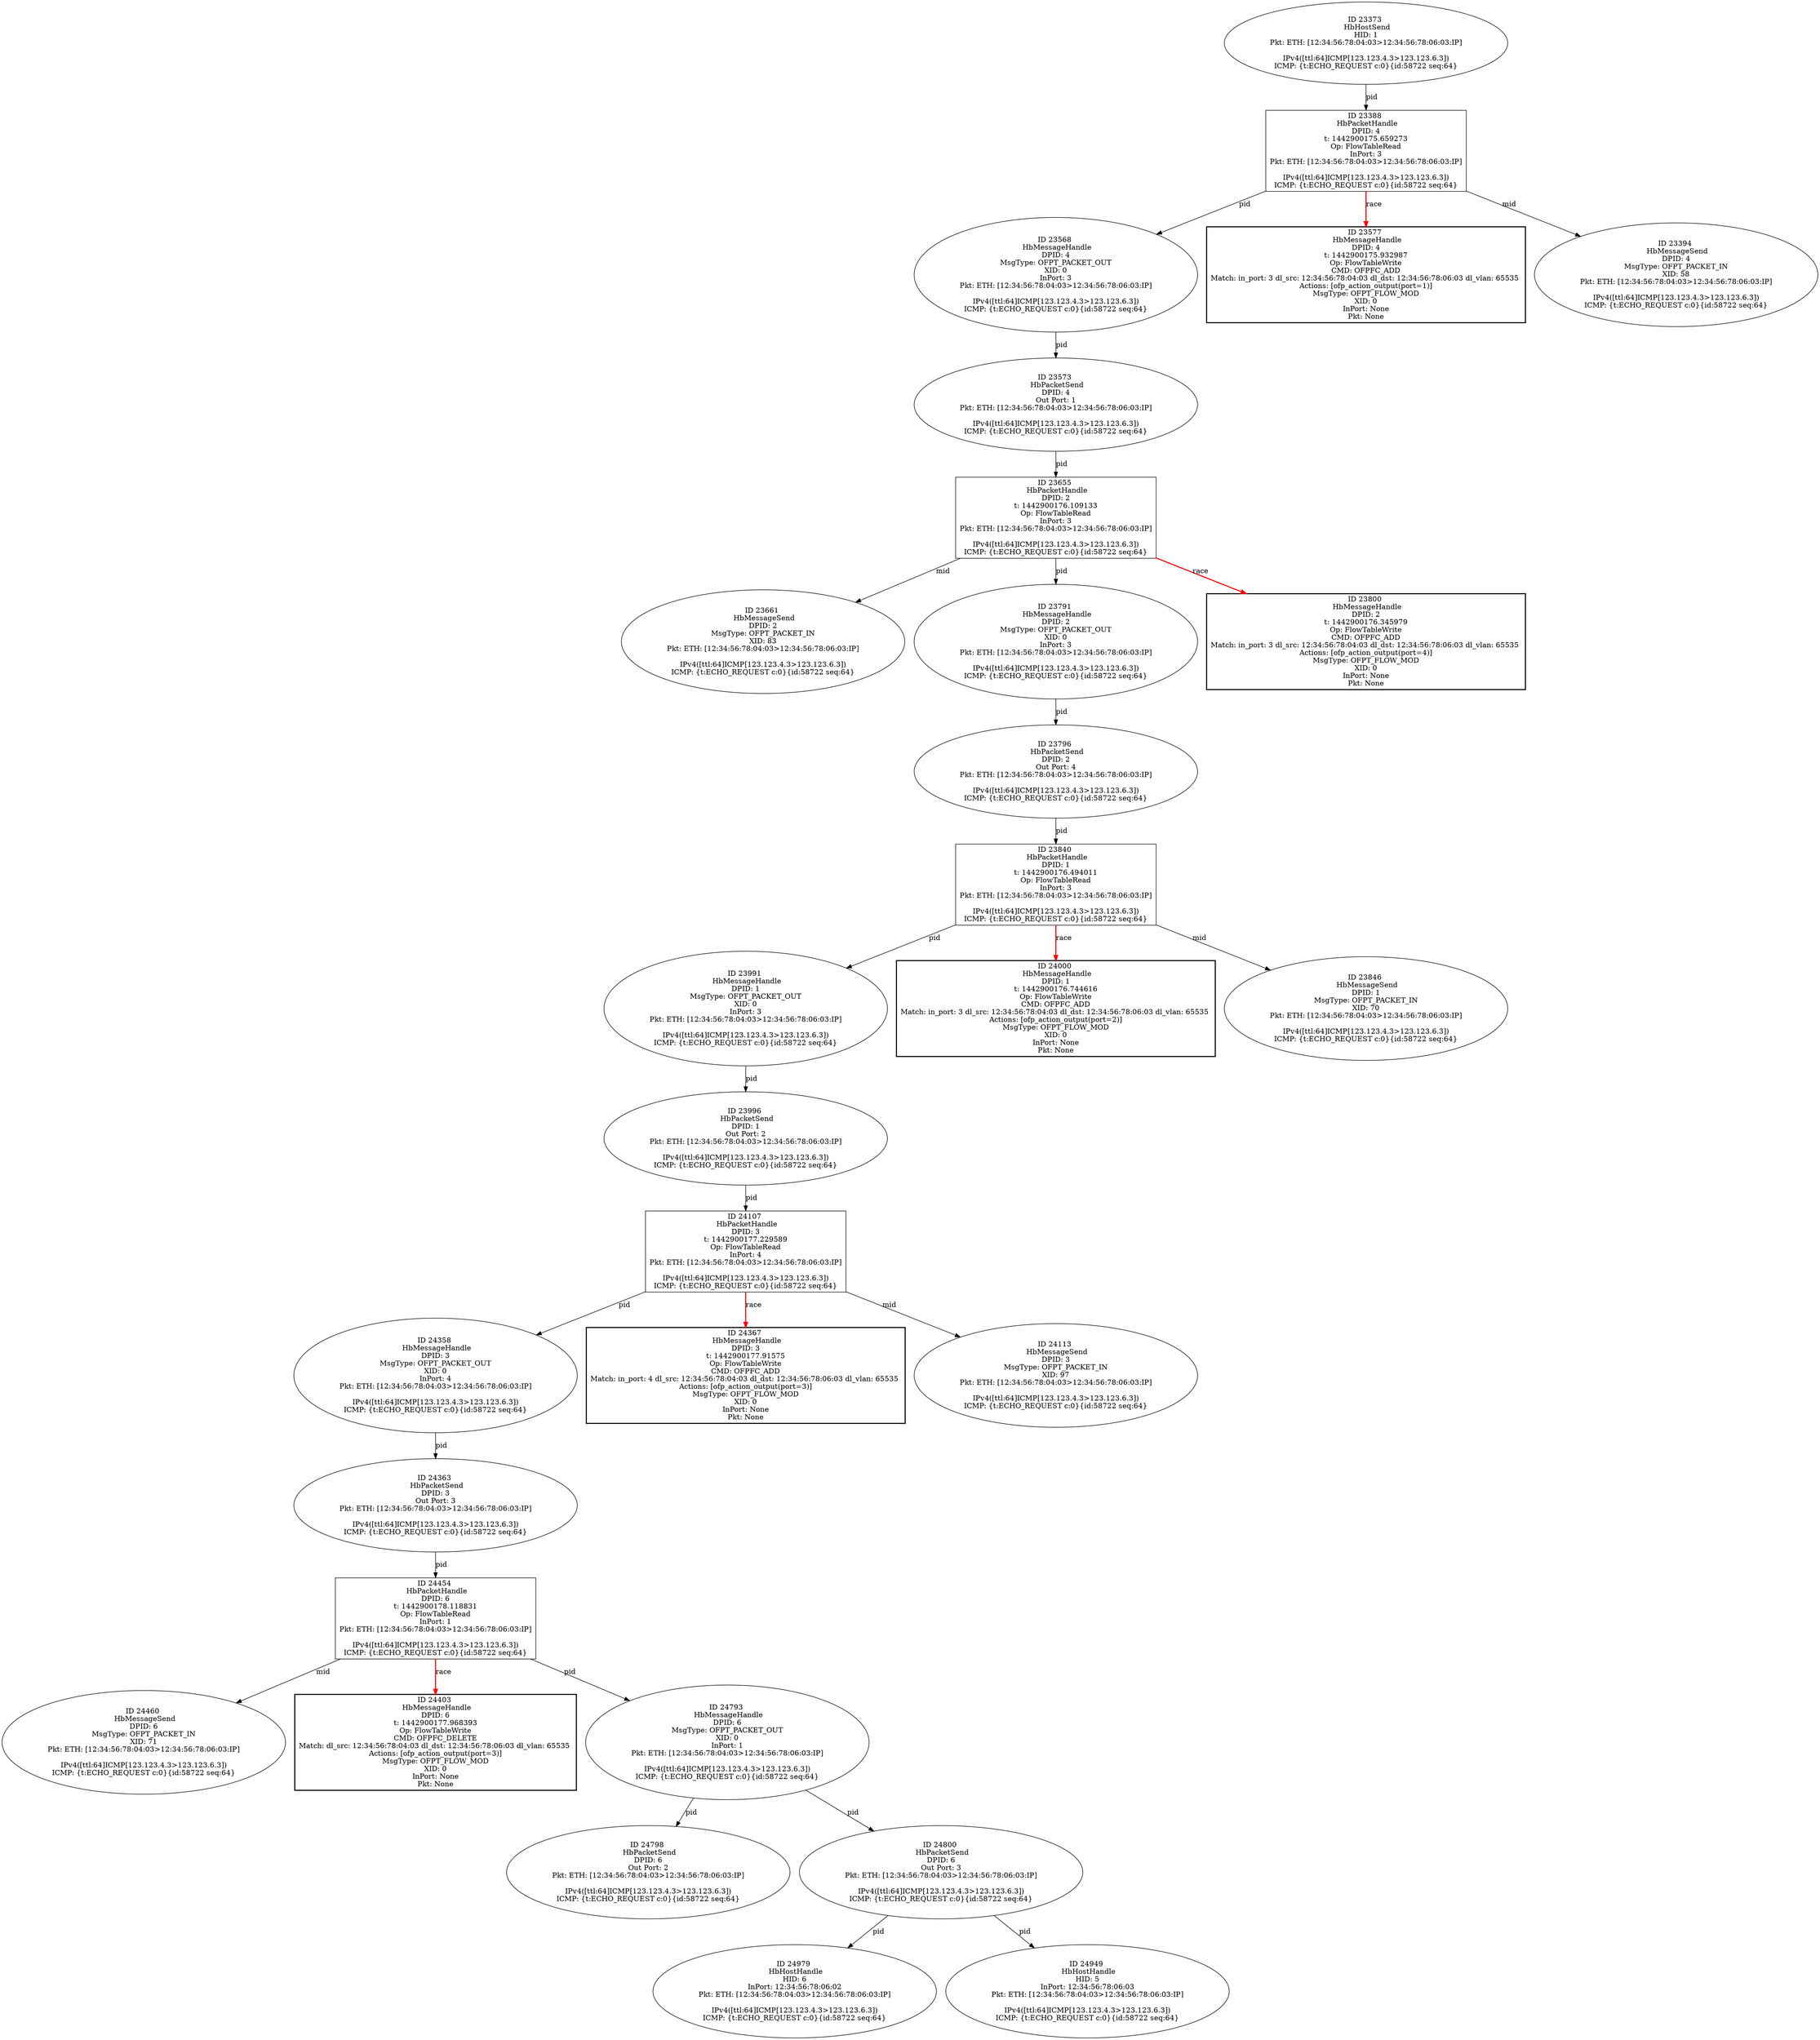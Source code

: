 strict digraph G {
24107 [shape=box, event=<hb_events.HbPacketHandle object at 0x10d0aa950>, label="ID 24107 
 HbPacketHandle
DPID: 3
t: 1442900177.229589
Op: FlowTableRead
InPort: 4
Pkt: ETH: [12:34:56:78:04:03>12:34:56:78:06:03:IP]

IPv4([ttl:64]ICMP[123.123.4.3>123.123.6.3])
ICMP: {t:ECHO_REQUEST c:0}{id:58722 seq:64}"];
24454 [shape=box, event=<hb_events.HbPacketHandle object at 0x10d1dfd90>, label="ID 24454 
 HbPacketHandle
DPID: 6
t: 1442900178.118831
Op: FlowTableRead
InPort: 1
Pkt: ETH: [12:34:56:78:04:03>12:34:56:78:06:03:IP]

IPv4([ttl:64]ICMP[123.123.4.3>123.123.6.3])
ICMP: {t:ECHO_REQUEST c:0}{id:58722 seq:64}"];
24460 [shape=oval, event=<hb_events.HbMessageSend object at 0x10d1eea50>, label="ID 24460 
 HbMessageSend
DPID: 6
MsgType: OFPT_PACKET_IN
XID: 71
Pkt: ETH: [12:34:56:78:04:03>12:34:56:78:06:03:IP]

IPv4([ttl:64]ICMP[123.123.4.3>123.123.6.3])
ICMP: {t:ECHO_REQUEST c:0}{id:58722 seq:64}"];
23568 [shape=oval, event=<hb_events.HbMessageHandle object at 0x10ce92b90>, label="ID 23568 
 HbMessageHandle
DPID: 4
MsgType: OFPT_PACKET_OUT
XID: 0
InPort: 3
Pkt: ETH: [12:34:56:78:04:03>12:34:56:78:06:03:IP]

IPv4([ttl:64]ICMP[123.123.4.3>123.123.6.3])
ICMP: {t:ECHO_REQUEST c:0}{id:58722 seq:64}"];
24979 [shape=oval, event=<hb_events.HbHostHandle object at 0x10d40fed0>, label="ID 24979 
 HbHostHandle
HID: 6
InPort: 12:34:56:78:06:02
Pkt: ETH: [12:34:56:78:04:03>12:34:56:78:06:03:IP]

IPv4([ttl:64]ICMP[123.123.4.3>123.123.6.3])
ICMP: {t:ECHO_REQUEST c:0}{id:58722 seq:64}"];
23573 [shape=oval, event=<hb_events.HbPacketSend object at 0x10ce970d0>, label="ID 23573 
 HbPacketSend
DPID: 4
Out Port: 1
Pkt: ETH: [12:34:56:78:04:03>12:34:56:78:06:03:IP]

IPv4([ttl:64]ICMP[123.123.4.3>123.123.6.3])
ICMP: {t:ECHO_REQUEST c:0}{id:58722 seq:64}"];
23577 [shape=box, style=bold, event=<hb_events.HbMessageHandle object at 0x10ce97490>, label="ID 23577 
 HbMessageHandle
DPID: 4
t: 1442900175.932987
Op: FlowTableWrite
CMD: OFPFC_ADD
Match: in_port: 3 dl_src: 12:34:56:78:04:03 dl_dst: 12:34:56:78:06:03 dl_vlan: 65535 
Actions: [ofp_action_output(port=1)]
MsgType: OFPT_FLOW_MOD
XID: 0
InPort: None
Pkt: None"];
23840 [shape=box, event=<hb_events.HbPacketHandle object at 0x10cf6dd90>, label="ID 23840 
 HbPacketHandle
DPID: 1
t: 1442900176.494011
Op: FlowTableRead
InPort: 3
Pkt: ETH: [12:34:56:78:04:03>12:34:56:78:06:03:IP]

IPv4([ttl:64]ICMP[123.123.4.3>123.123.6.3])
ICMP: {t:ECHO_REQUEST c:0}{id:58722 seq:64}"];
24358 [shape=oval, event=<hb_events.HbMessageHandle object at 0x10d17ee90>, label="ID 24358 
 HbMessageHandle
DPID: 3
MsgType: OFPT_PACKET_OUT
XID: 0
InPort: 4
Pkt: ETH: [12:34:56:78:04:03>12:34:56:78:06:03:IP]

IPv4([ttl:64]ICMP[123.123.4.3>123.123.6.3])
ICMP: {t:ECHO_REQUEST c:0}{id:58722 seq:64}"];
24363 [shape=oval, event=<hb_events.HbPacketSend object at 0x10d17e3d0>, label="ID 24363 
 HbPacketSend
DPID: 3
Out Port: 3
Pkt: ETH: [12:34:56:78:04:03>12:34:56:78:06:03:IP]

IPv4([ttl:64]ICMP[123.123.4.3>123.123.6.3])
ICMP: {t:ECHO_REQUEST c:0}{id:58722 seq:64}"];
24367 [shape=box, style=bold, event=<hb_events.HbMessageHandle object at 0x10d179e50>, label="ID 24367 
 HbMessageHandle
DPID: 3
t: 1442900177.91575
Op: FlowTableWrite
CMD: OFPFC_ADD
Match: in_port: 4 dl_src: 12:34:56:78:04:03 dl_dst: 12:34:56:78:06:03 dl_vlan: 65535 
Actions: [ofp_action_output(port=3)]
MsgType: OFPT_FLOW_MOD
XID: 0
InPort: None
Pkt: None"];
24113 [shape=oval, event=<hb_events.HbMessageSend object at 0x10d0b2090>, label="ID 24113 
 HbMessageSend
DPID: 3
MsgType: OFPT_PACKET_IN
XID: 97
Pkt: ETH: [12:34:56:78:04:03>12:34:56:78:06:03:IP]

IPv4([ttl:64]ICMP[123.123.4.3>123.123.6.3])
ICMP: {t:ECHO_REQUEST c:0}{id:58722 seq:64}"];
23991 [shape=oval, event=<hb_events.HbMessageHandle object at 0x10d008cd0>, label="ID 23991 
 HbMessageHandle
DPID: 1
MsgType: OFPT_PACKET_OUT
XID: 0
InPort: 3
Pkt: ETH: [12:34:56:78:04:03>12:34:56:78:06:03:IP]

IPv4([ttl:64]ICMP[123.123.4.3>123.123.6.3])
ICMP: {t:ECHO_REQUEST c:0}{id:58722 seq:64}"];
23996 [shape=oval, event=<hb_events.HbPacketSend object at 0x10d022c50>, label="ID 23996 
 HbPacketSend
DPID: 1
Out Port: 2
Pkt: ETH: [12:34:56:78:04:03>12:34:56:78:06:03:IP]

IPv4([ttl:64]ICMP[123.123.4.3>123.123.6.3])
ICMP: {t:ECHO_REQUEST c:0}{id:58722 seq:64}"];
24000 [shape=box, style=bold, event=<hb_events.HbMessageHandle object at 0x10d02d110>, label="ID 24000 
 HbMessageHandle
DPID: 1
t: 1442900176.744616
Op: FlowTableWrite
CMD: OFPFC_ADD
Match: in_port: 3 dl_src: 12:34:56:78:04:03 dl_dst: 12:34:56:78:06:03 dl_vlan: 65535 
Actions: [ofp_action_output(port=2)]
MsgType: OFPT_FLOW_MOD
XID: 0
InPort: None
Pkt: None"];
23373 [shape=oval, event=<hb_events.HbHostSend object at 0x10cdf0990>, label="ID 23373 
 HbHostSend
HID: 1
Pkt: ETH: [12:34:56:78:04:03>12:34:56:78:06:03:IP]

IPv4([ttl:64]ICMP[123.123.4.3>123.123.6.3])
ICMP: {t:ECHO_REQUEST c:0}{id:58722 seq:64}"];
24403 [shape=box, style=bold, event=<hb_events.HbMessageHandle object at 0x10d1c5410>, label="ID 24403 
 HbMessageHandle
DPID: 6
t: 1442900177.968393
Op: FlowTableWrite
CMD: OFPFC_DELETE
Match: dl_src: 12:34:56:78:04:03 dl_dst: 12:34:56:78:06:03 dl_vlan: 65535 
Actions: [ofp_action_output(port=3)]
MsgType: OFPT_FLOW_MOD
XID: 0
InPort: None
Pkt: None"];
24793 [shape=oval, event=<hb_events.HbMessageHandle object at 0x10d33cc50>, label="ID 24793 
 HbMessageHandle
DPID: 6
MsgType: OFPT_PACKET_OUT
XID: 0
InPort: 1
Pkt: ETH: [12:34:56:78:04:03>12:34:56:78:06:03:IP]

IPv4([ttl:64]ICMP[123.123.4.3>123.123.6.3])
ICMP: {t:ECHO_REQUEST c:0}{id:58722 seq:64}"];
23388 [shape=box, event=<hb_events.HbPacketHandle object at 0x10cdf0bd0>, label="ID 23388 
 HbPacketHandle
DPID: 4
t: 1442900175.659273
Op: FlowTableRead
InPort: 3
Pkt: ETH: [12:34:56:78:04:03>12:34:56:78:06:03:IP]

IPv4([ttl:64]ICMP[123.123.4.3>123.123.6.3])
ICMP: {t:ECHO_REQUEST c:0}{id:58722 seq:64}"];
24798 [shape=oval, event=<hb_events.HbPacketSend object at 0x10d34ac50>, label="ID 24798 
 HbPacketSend
DPID: 6
Out Port: 2
Pkt: ETH: [12:34:56:78:04:03>12:34:56:78:06:03:IP]

IPv4([ttl:64]ICMP[123.123.4.3>123.123.6.3])
ICMP: {t:ECHO_REQUEST c:0}{id:58722 seq:64}"];
24800 [shape=oval, event=<hb_events.HbPacketSend object at 0x10d34ad50>, label="ID 24800 
 HbPacketSend
DPID: 6
Out Port: 3
Pkt: ETH: [12:34:56:78:04:03>12:34:56:78:06:03:IP]

IPv4([ttl:64]ICMP[123.123.4.3>123.123.6.3])
ICMP: {t:ECHO_REQUEST c:0}{id:58722 seq:64}"];
23394 [shape=oval, event=<hb_events.HbMessageSend object at 0x10cdf63d0>, label="ID 23394 
 HbMessageSend
DPID: 4
MsgType: OFPT_PACKET_IN
XID: 58
Pkt: ETH: [12:34:56:78:04:03>12:34:56:78:06:03:IP]

IPv4([ttl:64]ICMP[123.123.4.3>123.123.6.3])
ICMP: {t:ECHO_REQUEST c:0}{id:58722 seq:64}"];
23846 [shape=oval, event=<hb_events.HbMessageSend object at 0x10cf7f2d0>, label="ID 23846 
 HbMessageSend
DPID: 1
MsgType: OFPT_PACKET_IN
XID: 70
Pkt: ETH: [12:34:56:78:04:03>12:34:56:78:06:03:IP]

IPv4([ttl:64]ICMP[123.123.4.3>123.123.6.3])
ICMP: {t:ECHO_REQUEST c:0}{id:58722 seq:64}"];
23655 [shape=box, event=<hb_events.HbPacketHandle object at 0x10ceca990>, label="ID 23655 
 HbPacketHandle
DPID: 2
t: 1442900176.109133
Op: FlowTableRead
InPort: 3
Pkt: ETH: [12:34:56:78:04:03>12:34:56:78:06:03:IP]

IPv4([ttl:64]ICMP[123.123.4.3>123.123.6.3])
ICMP: {t:ECHO_REQUEST c:0}{id:58722 seq:64}"];
23661 [shape=oval, event=<hb_events.HbMessageSend object at 0x10ced8850>, label="ID 23661 
 HbMessageSend
DPID: 2
MsgType: OFPT_PACKET_IN
XID: 83
Pkt: ETH: [12:34:56:78:04:03>12:34:56:78:06:03:IP]

IPv4([ttl:64]ICMP[123.123.4.3>123.123.6.3])
ICMP: {t:ECHO_REQUEST c:0}{id:58722 seq:64}"];
23791 [shape=oval, event=<hb_events.HbMessageHandle object at 0x10cf60050>, label="ID 23791 
 HbMessageHandle
DPID: 2
MsgType: OFPT_PACKET_OUT
XID: 0
InPort: 3
Pkt: ETH: [12:34:56:78:04:03>12:34:56:78:06:03:IP]

IPv4([ttl:64]ICMP[123.123.4.3>123.123.6.3])
ICMP: {t:ECHO_REQUEST c:0}{id:58722 seq:64}"];
23796 [shape=oval, event=<hb_events.HbPacketSend object at 0x10cf60590>, label="ID 23796 
 HbPacketSend
DPID: 2
Out Port: 4
Pkt: ETH: [12:34:56:78:04:03>12:34:56:78:06:03:IP]

IPv4([ttl:64]ICMP[123.123.4.3>123.123.6.3])
ICMP: {t:ECHO_REQUEST c:0}{id:58722 seq:64}"];
24949 [shape=oval, event=<hb_events.HbHostHandle object at 0x10d3f5fd0>, label="ID 24949 
 HbHostHandle
HID: 5
InPort: 12:34:56:78:06:03
Pkt: ETH: [12:34:56:78:04:03>12:34:56:78:06:03:IP]

IPv4([ttl:64]ICMP[123.123.4.3>123.123.6.3])
ICMP: {t:ECHO_REQUEST c:0}{id:58722 seq:64}"];
23800 [shape=box, style=bold, event=<hb_events.HbMessageHandle object at 0x10cf6d650>, label="ID 23800 
 HbMessageHandle
DPID: 2
t: 1442900176.345979
Op: FlowTableWrite
CMD: OFPFC_ADD
Match: in_port: 3 dl_src: 12:34:56:78:04:03 dl_dst: 12:34:56:78:06:03 dl_vlan: 65535 
Actions: [ofp_action_output(port=4)]
MsgType: OFPT_FLOW_MOD
XID: 0
InPort: None
Pkt: None"];
24107 -> 24113  [rel=mid, label=mid];
24107 -> 24358  [rel=pid, label=pid];
24107 -> 24367  [harmful=True, color=red, style=bold, rel=race, label=race];
24454 -> 24793  [rel=pid, label=pid];
24454 -> 24403  [harmful=True, color=red, style=bold, rel=race, label=race];
24454 -> 24460  [rel=mid, label=mid];
23568 -> 23573  [rel=pid, label=pid];
23573 -> 23655  [rel=pid, label=pid];
23840 -> 24000  [harmful=True, color=red, style=bold, rel=race, label=race];
23840 -> 23846  [rel=mid, label=mid];
23840 -> 23991  [rel=pid, label=pid];
24358 -> 24363  [rel=pid, label=pid];
24363 -> 24454  [rel=pid, label=pid];
23991 -> 23996  [rel=pid, label=pid];
23996 -> 24107  [rel=pid, label=pid];
23373 -> 23388  [rel=pid, label=pid];
24793 -> 24800  [rel=pid, label=pid];
24793 -> 24798  [rel=pid, label=pid];
23388 -> 23568  [rel=pid, label=pid];
23388 -> 23577  [harmful=True, color=red, style=bold, rel=race, label=race];
23388 -> 23394  [rel=mid, label=mid];
24800 -> 24979  [rel=pid, label=pid];
24800 -> 24949  [rel=pid, label=pid];
23655 -> 23800  [harmful=True, color=red, style=bold, rel=race, label=race];
23655 -> 23661  [rel=mid, label=mid];
23655 -> 23791  [rel=pid, label=pid];
23791 -> 23796  [rel=pid, label=pid];
23796 -> 23840  [rel=pid, label=pid];
}
